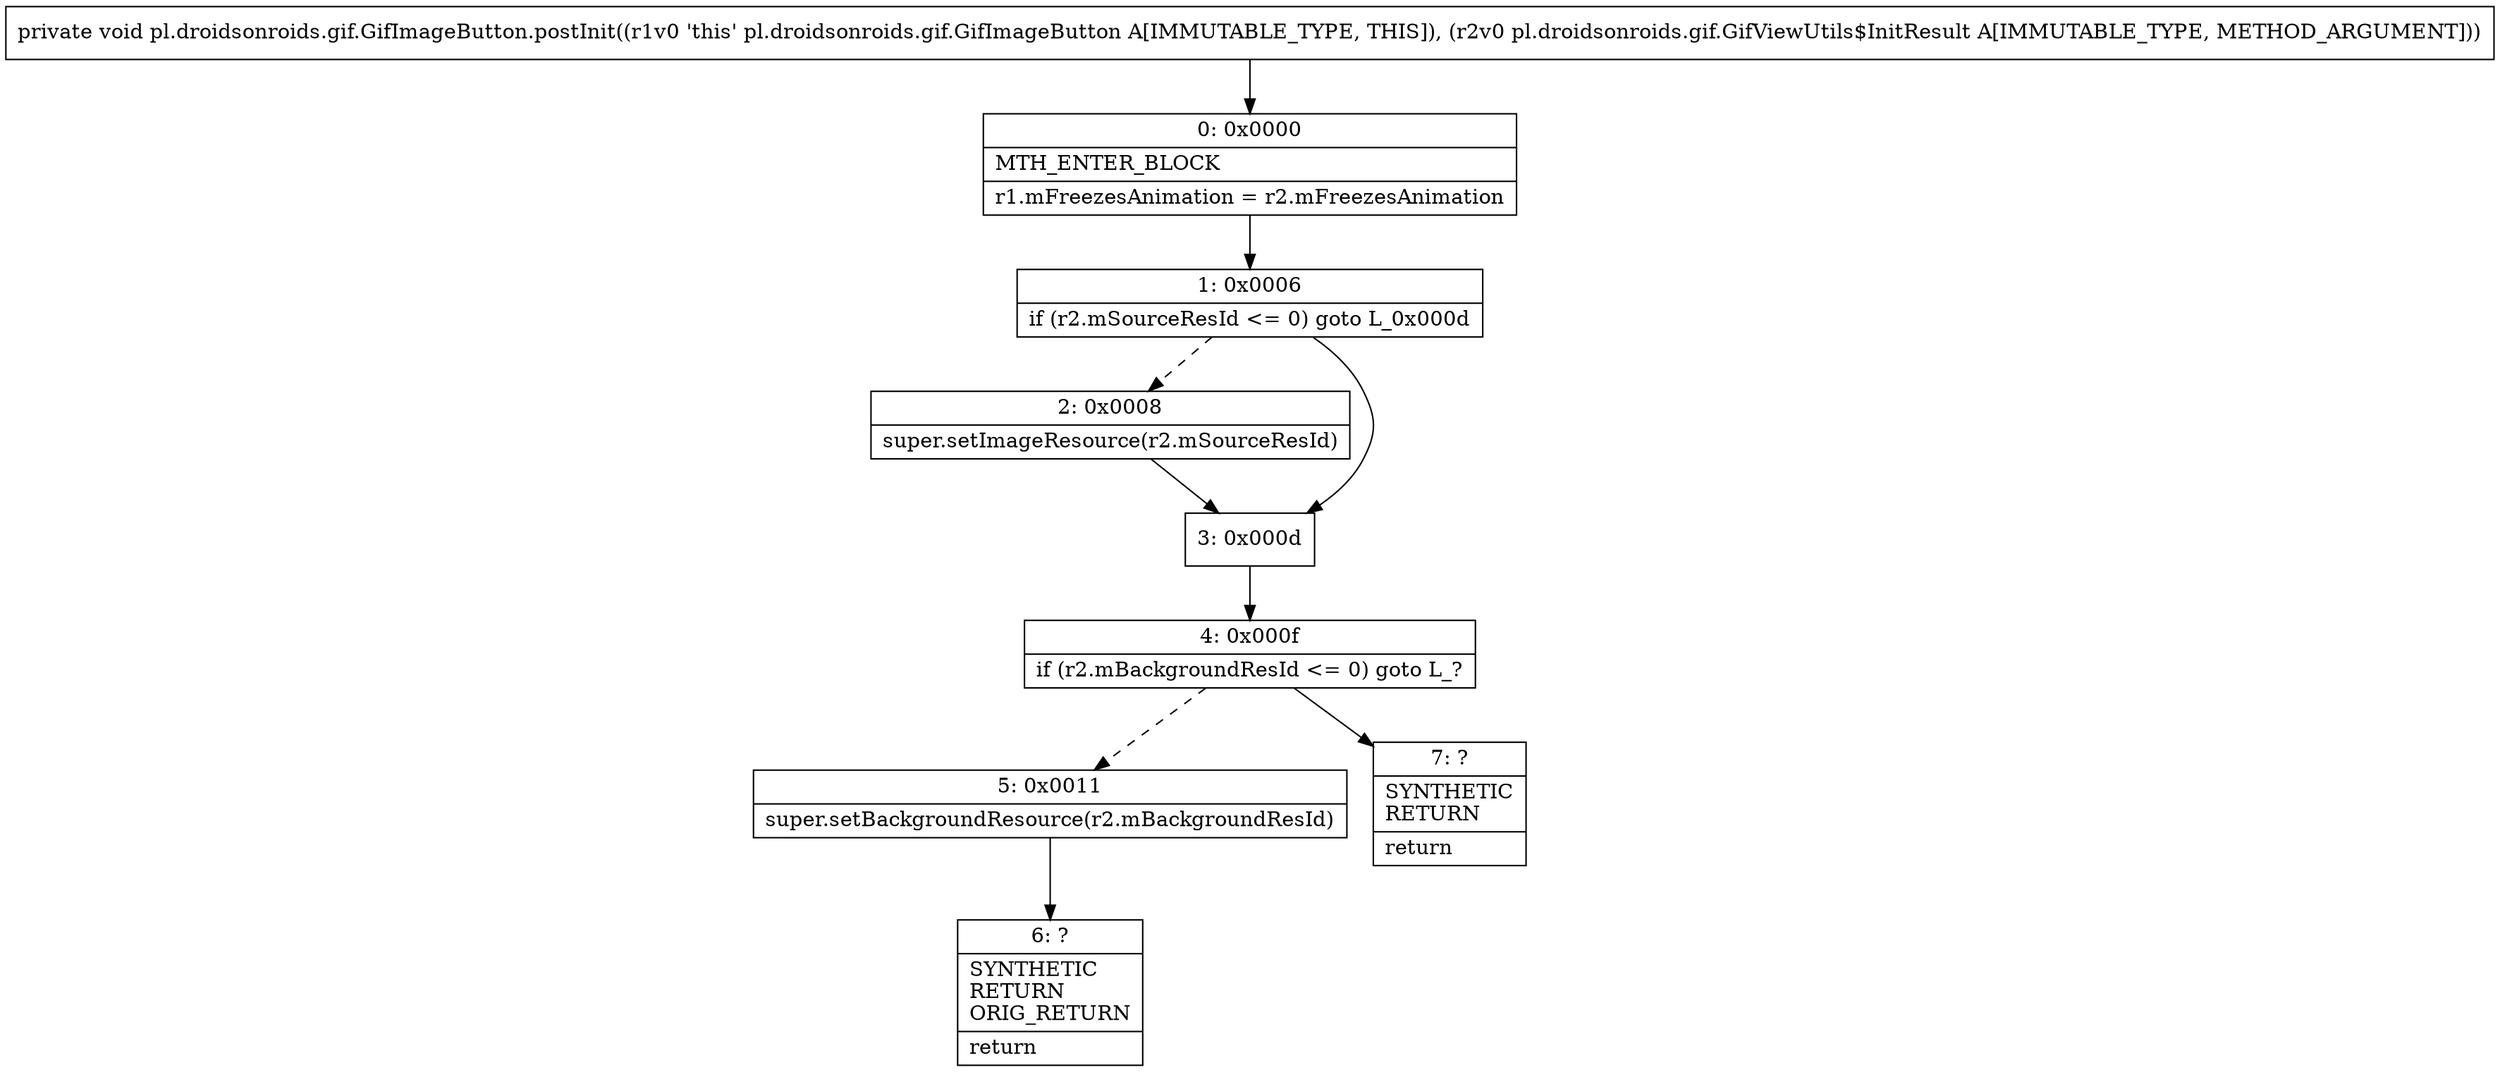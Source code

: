digraph "CFG forpl.droidsonroids.gif.GifImageButton.postInit(Lpl\/droidsonroids\/gif\/GifViewUtils$InitResult;)V" {
Node_0 [shape=record,label="{0\:\ 0x0000|MTH_ENTER_BLOCK\l|r1.mFreezesAnimation = r2.mFreezesAnimation\l}"];
Node_1 [shape=record,label="{1\:\ 0x0006|if (r2.mSourceResId \<= 0) goto L_0x000d\l}"];
Node_2 [shape=record,label="{2\:\ 0x0008|super.setImageResource(r2.mSourceResId)\l}"];
Node_3 [shape=record,label="{3\:\ 0x000d}"];
Node_4 [shape=record,label="{4\:\ 0x000f|if (r2.mBackgroundResId \<= 0) goto L_?\l}"];
Node_5 [shape=record,label="{5\:\ 0x0011|super.setBackgroundResource(r2.mBackgroundResId)\l}"];
Node_6 [shape=record,label="{6\:\ ?|SYNTHETIC\lRETURN\lORIG_RETURN\l|return\l}"];
Node_7 [shape=record,label="{7\:\ ?|SYNTHETIC\lRETURN\l|return\l}"];
MethodNode[shape=record,label="{private void pl.droidsonroids.gif.GifImageButton.postInit((r1v0 'this' pl.droidsonroids.gif.GifImageButton A[IMMUTABLE_TYPE, THIS]), (r2v0 pl.droidsonroids.gif.GifViewUtils$InitResult A[IMMUTABLE_TYPE, METHOD_ARGUMENT])) }"];
MethodNode -> Node_0;
Node_0 -> Node_1;
Node_1 -> Node_2[style=dashed];
Node_1 -> Node_3;
Node_2 -> Node_3;
Node_3 -> Node_4;
Node_4 -> Node_5[style=dashed];
Node_4 -> Node_7;
Node_5 -> Node_6;
}

